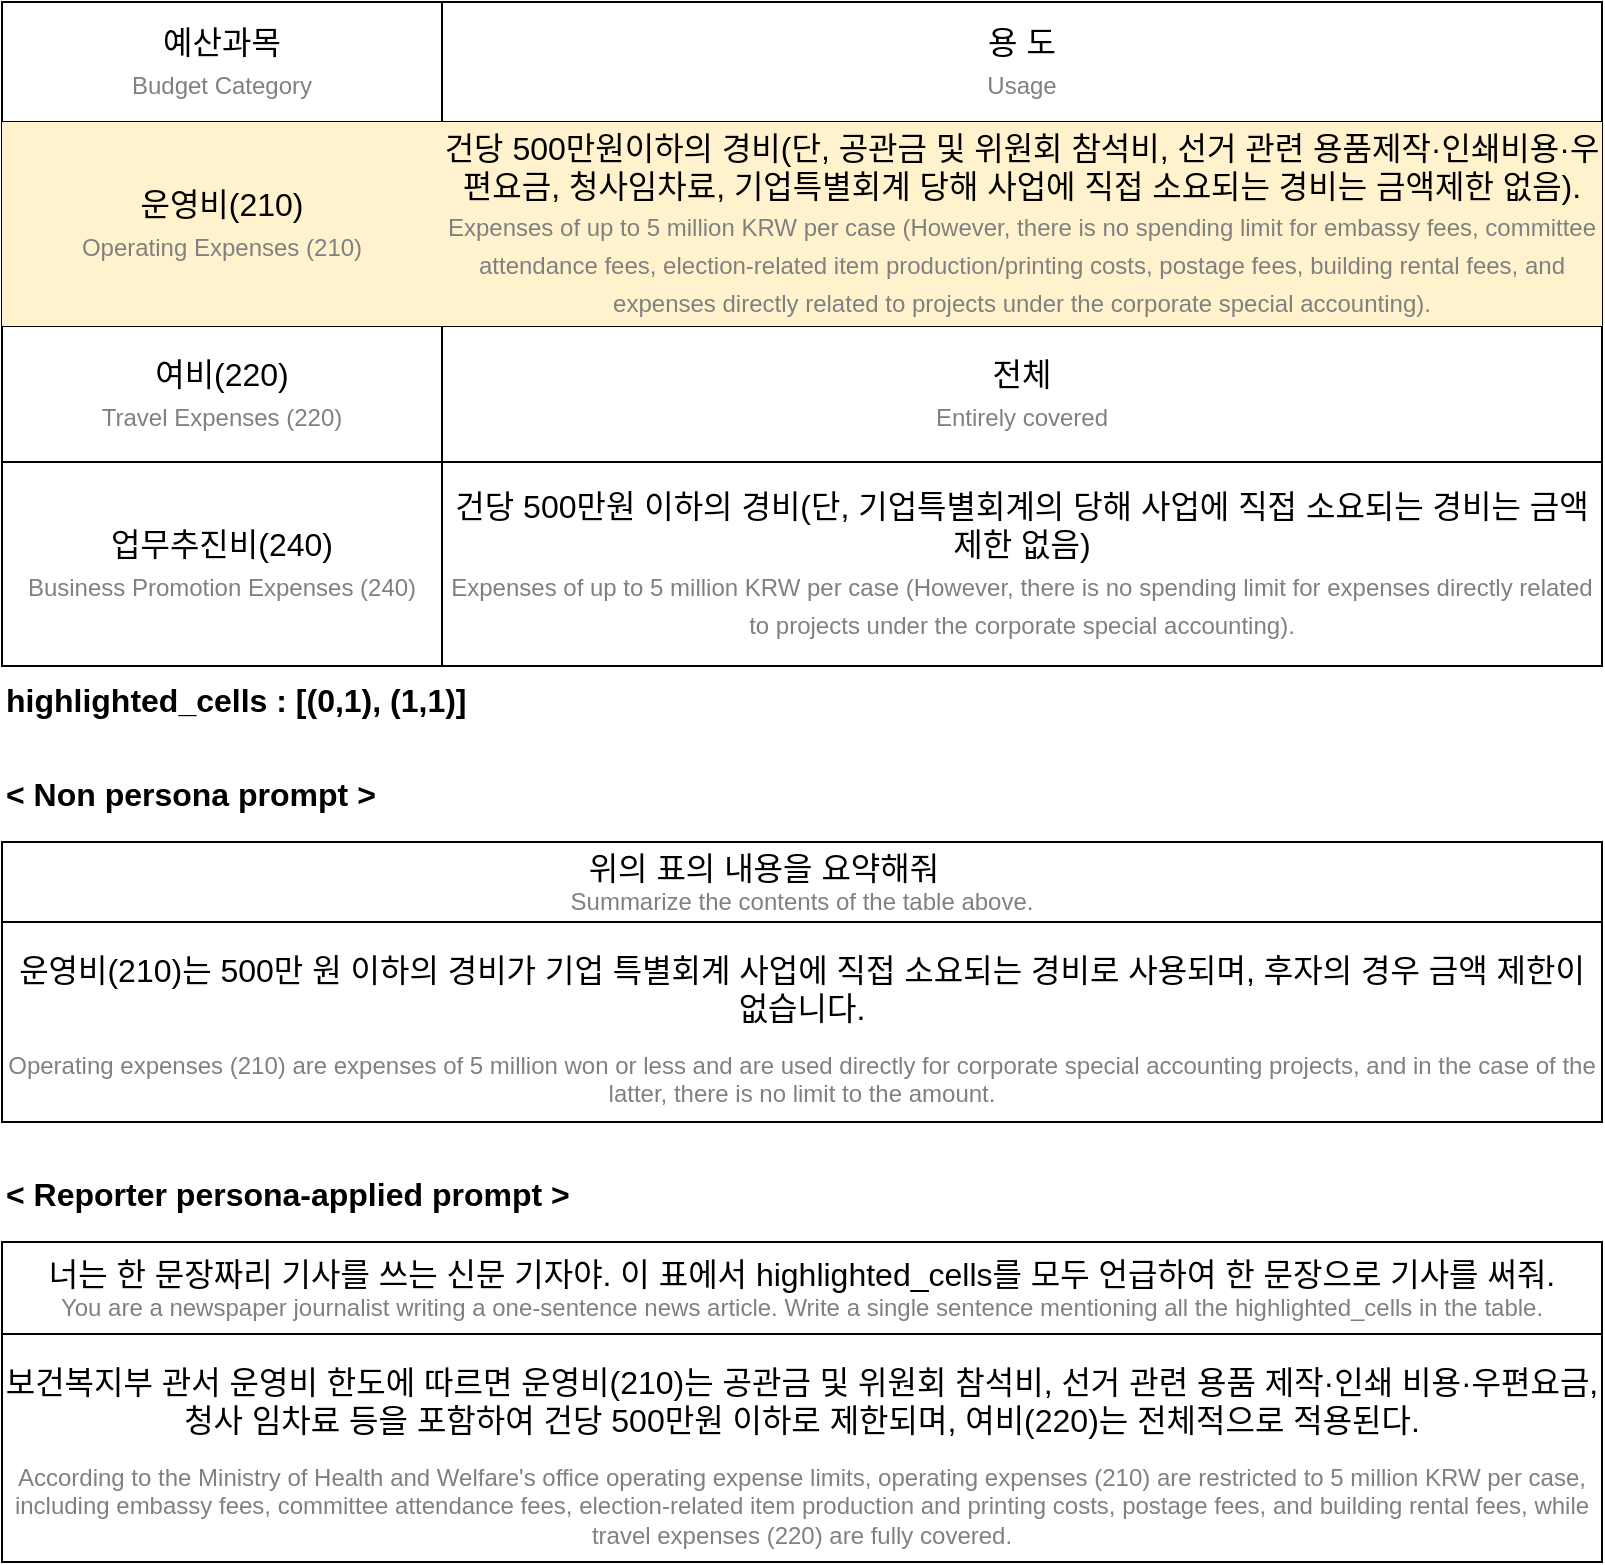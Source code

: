 <mxfile version="26.0.14">
  <diagram id="45D8O3KuXixtNbWzVwn4" name="Page-2">
    <mxGraphModel dx="777" dy="620" grid="1" gridSize="10" guides="1" tooltips="1" connect="1" arrows="1" fold="1" page="1" pageScale="1" pageWidth="850" pageHeight="1100" math="0" shadow="0">
      <root>
        <mxCell id="0" />
        <mxCell id="1" parent="0" />
        <mxCell id="E22jyQExJnd90E-P1zvn-27" value="" style="shape=table;startSize=0;container=1;collapsible=0;childLayout=tableLayout;" parent="1" vertex="1">
          <mxGeometry x="10" y="30" width="800" height="332.0" as="geometry" />
        </mxCell>
        <mxCell id="E22jyQExJnd90E-P1zvn-28" value="" style="shape=tableRow;horizontal=0;startSize=0;swimlaneHead=0;swimlaneBody=0;strokeColor=inherit;top=0;left=0;bottom=0;right=0;collapsible=0;dropTarget=0;fillColor=none;points=[[0,0.5],[1,0.5]];portConstraint=eastwest;" parent="E22jyQExJnd90E-P1zvn-27" vertex="1">
          <mxGeometry width="800" height="60" as="geometry" />
        </mxCell>
        <mxCell id="E22jyQExJnd90E-P1zvn-29" value="예산과목&lt;div&gt;&lt;font style=&quot;font-size: 12px; color: rgb(128, 128, 128);&quot;&gt;Budget Category&lt;/font&gt;&lt;br&gt;&lt;/div&gt;" style="shape=partialRectangle;html=1;whiteSpace=wrap;connectable=0;strokeColor=inherit;overflow=hidden;fillColor=none;top=0;left=0;bottom=0;right=0;pointerEvents=1;fontSize=16;" parent="E22jyQExJnd90E-P1zvn-28" vertex="1">
          <mxGeometry width="220" height="60" as="geometry">
            <mxRectangle width="220" height="60" as="alternateBounds" />
          </mxGeometry>
        </mxCell>
        <mxCell id="E22jyQExJnd90E-P1zvn-30" value="용 도&lt;div&gt;&lt;font style=&quot;font-size: 12px; color: rgb(128, 128, 128);&quot;&gt;Usage&lt;/font&gt;&lt;/div&gt;" style="shape=partialRectangle;html=1;whiteSpace=wrap;connectable=0;strokeColor=inherit;overflow=hidden;fillColor=none;top=0;left=0;bottom=0;right=0;pointerEvents=1;fontSize=16;" parent="E22jyQExJnd90E-P1zvn-28" vertex="1">
          <mxGeometry x="220" width="580" height="60" as="geometry">
            <mxRectangle width="580" height="60" as="alternateBounds" />
          </mxGeometry>
        </mxCell>
        <mxCell id="E22jyQExJnd90E-P1zvn-31" value="" style="shape=tableRow;horizontal=0;startSize=0;swimlaneHead=0;swimlaneBody=0;strokeColor=inherit;top=0;left=0;bottom=0;right=0;collapsible=0;dropTarget=0;fillColor=none;points=[[0,0.5],[1,0.5]];portConstraint=eastwest;" parent="E22jyQExJnd90E-P1zvn-27" vertex="1">
          <mxGeometry y="60" width="800" height="102" as="geometry" />
        </mxCell>
        <mxCell id="E22jyQExJnd90E-P1zvn-32" value="운영비(210)&lt;div&gt;&lt;font style=&quot;font-size: 12px; color: rgb(128, 128, 128);&quot;&gt;Operating Expenses (210)&lt;/font&gt;&lt;br&gt;&lt;/div&gt;" style="shape=partialRectangle;html=1;whiteSpace=wrap;connectable=0;strokeColor=#d6b656;overflow=hidden;fillColor=#fff2cc;top=0;left=0;bottom=0;right=0;pointerEvents=1;fontSize=16;" parent="E22jyQExJnd90E-P1zvn-31" vertex="1">
          <mxGeometry width="220" height="102" as="geometry">
            <mxRectangle width="220" height="102" as="alternateBounds" />
          </mxGeometry>
        </mxCell>
        <mxCell id="E22jyQExJnd90E-P1zvn-33" value="건당 500만원이하의 경비(단, 공관금 및 위원회 참석비, 선거 관련 용품제작·인쇄비용·우편요금, 청사임차료, 기업특별회계 당해 사업에 직접 소요되는 경비는 금액제한 없음).&lt;div&gt;&lt;font style=&quot;color: rgb(128, 128, 128); font-size: 12px;&quot;&gt;Expenses of up to 5 million KRW per case (However, there is no spending limit for embassy fees, committee attendance fees, election-related item production/printing costs, postage fees, building rental fees, and expenses directly related to projects under the corporate special accounting).&lt;/font&gt;&lt;br&gt;&lt;/div&gt;" style="shape=partialRectangle;html=1;whiteSpace=wrap;connectable=0;strokeColor=#d6b656;overflow=hidden;fillColor=#fff2cc;top=0;left=0;bottom=0;right=0;pointerEvents=1;fontSize=16;" parent="E22jyQExJnd90E-P1zvn-31" vertex="1">
          <mxGeometry x="220" width="580" height="102" as="geometry">
            <mxRectangle width="580" height="102" as="alternateBounds" />
          </mxGeometry>
        </mxCell>
        <mxCell id="E22jyQExJnd90E-P1zvn-34" value="" style="shape=tableRow;horizontal=0;startSize=0;swimlaneHead=0;swimlaneBody=0;strokeColor=inherit;top=0;left=0;bottom=0;right=0;collapsible=0;dropTarget=0;fillColor=none;points=[[0,0.5],[1,0.5]];portConstraint=eastwest;" parent="E22jyQExJnd90E-P1zvn-27" vertex="1">
          <mxGeometry y="162" width="800" height="68" as="geometry" />
        </mxCell>
        <mxCell id="E22jyQExJnd90E-P1zvn-35" value="여비(220)&lt;div&gt;&lt;font style=&quot;font-size: 12px; color: rgb(128, 128, 128);&quot;&gt;Travel Expenses (220)&lt;/font&gt;&lt;br&gt;&lt;/div&gt;" style="shape=partialRectangle;html=1;whiteSpace=wrap;connectable=0;strokeColor=inherit;overflow=hidden;fillColor=none;top=0;left=0;bottom=0;right=0;pointerEvents=1;fontSize=16;" parent="E22jyQExJnd90E-P1zvn-34" vertex="1">
          <mxGeometry width="220" height="68" as="geometry">
            <mxRectangle width="220" height="68" as="alternateBounds" />
          </mxGeometry>
        </mxCell>
        <mxCell id="E22jyQExJnd90E-P1zvn-36" value="전체&lt;div&gt;&lt;font style=&quot;font-size: 12px; color: rgb(128, 128, 128);&quot;&gt;Entirely covered&lt;/font&gt;&lt;br&gt;&lt;/div&gt;" style="shape=partialRectangle;html=1;whiteSpace=wrap;connectable=0;strokeColor=inherit;overflow=hidden;fillColor=none;top=0;left=0;bottom=0;right=0;pointerEvents=1;fontSize=16;" parent="E22jyQExJnd90E-P1zvn-34" vertex="1">
          <mxGeometry x="220" width="580" height="68" as="geometry">
            <mxRectangle width="580" height="68" as="alternateBounds" />
          </mxGeometry>
        </mxCell>
        <mxCell id="E22jyQExJnd90E-P1zvn-37" value="" style="shape=tableRow;horizontal=0;startSize=0;swimlaneHead=0;swimlaneBody=0;strokeColor=inherit;top=0;left=0;bottom=0;right=0;collapsible=0;dropTarget=0;fillColor=none;points=[[0,0.5],[1,0.5]];portConstraint=eastwest;" parent="E22jyQExJnd90E-P1zvn-27" vertex="1">
          <mxGeometry y="230" width="800" height="102" as="geometry" />
        </mxCell>
        <mxCell id="E22jyQExJnd90E-P1zvn-38" value="업무추진비(240)&lt;div&gt;&lt;font style=&quot;font-size: 12px; color: rgb(128, 128, 128);&quot;&gt;Business Promotion Expenses (240)&lt;/font&gt;&lt;br&gt;&lt;/div&gt;" style="shape=partialRectangle;html=1;whiteSpace=wrap;connectable=0;strokeColor=inherit;overflow=hidden;fillColor=none;top=0;left=0;bottom=0;right=0;pointerEvents=1;fontSize=16;" parent="E22jyQExJnd90E-P1zvn-37" vertex="1">
          <mxGeometry width="220" height="102" as="geometry">
            <mxRectangle width="220" height="102" as="alternateBounds" />
          </mxGeometry>
        </mxCell>
        <mxCell id="E22jyQExJnd90E-P1zvn-39" value="건당 500만원 이하의 경비(단, 기업특별회계의 당해 사업에 직접 소요되는 경비는 금액제한 없음)&lt;div&gt;&lt;font style=&quot;color: rgb(128, 128, 128); font-size: 12px;&quot;&gt;Expenses of up to 5 million KRW per case (However, there is no spending limit for expenses directly related to projects under the corporate special accounting).&lt;/font&gt;&lt;br&gt;&lt;/div&gt;" style="shape=partialRectangle;html=1;whiteSpace=wrap;connectable=0;strokeColor=inherit;overflow=hidden;fillColor=none;top=0;left=0;bottom=0;right=0;pointerEvents=1;fontSize=16;" parent="E22jyQExJnd90E-P1zvn-37" vertex="1">
          <mxGeometry x="220" width="580" height="102" as="geometry">
            <mxRectangle width="580" height="102" as="alternateBounds" />
          </mxGeometry>
        </mxCell>
        <mxCell id="E22jyQExJnd90E-P1zvn-40" value="&lt;font style=&quot;font-size: 16px;&quot;&gt;&lt;b&gt;highlighted_cells : [(0,1), (1,1)]&lt;/b&gt;&lt;/font&gt;" style="text;whiteSpace=wrap;html=1;" parent="1" vertex="1">
          <mxGeometry x="10" y="363" width="250" height="40" as="geometry" />
        </mxCell>
        <mxCell id="E22jyQExJnd90E-P1zvn-53" value="" style="group" parent="1" vertex="1" connectable="0">
          <mxGeometry x="10" y="410" width="800" height="180" as="geometry" />
        </mxCell>
        <mxCell id="E22jyQExJnd90E-P1zvn-41" value="&lt;font style=&quot;font-size: 16px;&quot;&gt;&amp;lt; Non persona prompt &amp;gt;&lt;/font&gt;" style="text;whiteSpace=wrap;html=1;fontStyle=1" parent="E22jyQExJnd90E-P1zvn-53" vertex="1">
          <mxGeometry width="210" height="40" as="geometry" />
        </mxCell>
        <mxCell id="E22jyQExJnd90E-P1zvn-42" value="" style="shape=table;startSize=0;container=1;collapsible=0;childLayout=tableLayout;align=center;" parent="E22jyQExJnd90E-P1zvn-53" vertex="1">
          <mxGeometry y="40" width="800" height="140" as="geometry" />
        </mxCell>
        <mxCell id="E22jyQExJnd90E-P1zvn-43" value="" style="shape=tableRow;horizontal=0;startSize=0;swimlaneHead=0;swimlaneBody=0;strokeColor=inherit;top=0;left=0;bottom=0;right=0;collapsible=0;dropTarget=0;fillColor=none;points=[[0,0.5],[1,0.5]];portConstraint=eastwest;" parent="E22jyQExJnd90E-P1zvn-42" vertex="1">
          <mxGeometry width="800" height="40" as="geometry" />
        </mxCell>
        <mxCell id="E22jyQExJnd90E-P1zvn-44" value="&lt;font style=&quot;font-size: 16px;&quot;&gt;위의 표의 내용을 요약해줘&lt;span style=&quot;white-space: pre;&quot;&gt;&#x9;&lt;/span&gt;&lt;span style=&quot;white-space: pre;&quot;&gt;&#x9;&lt;/span&gt;&lt;/font&gt;&lt;div&gt;&lt;font style=&quot;color: rgb(128, 128, 128);&quot;&gt;Summarize the contents of the table above.&lt;/font&gt;&lt;br&gt;&lt;/div&gt;" style="shape=partialRectangle;html=1;whiteSpace=wrap;connectable=0;strokeColor=inherit;overflow=hidden;fillColor=none;top=0;left=0;bottom=0;right=0;pointerEvents=1;align=center;" parent="E22jyQExJnd90E-P1zvn-43" vertex="1">
          <mxGeometry width="800" height="40" as="geometry">
            <mxRectangle width="800" height="40" as="alternateBounds" />
          </mxGeometry>
        </mxCell>
        <mxCell id="E22jyQExJnd90E-P1zvn-45" value="" style="shape=tableRow;horizontal=0;startSize=0;swimlaneHead=0;swimlaneBody=0;strokeColor=inherit;top=0;left=0;bottom=0;right=0;collapsible=0;dropTarget=0;fillColor=none;points=[[0,0.5],[1,0.5]];portConstraint=eastwest;" parent="E22jyQExJnd90E-P1zvn-42" vertex="1">
          <mxGeometry y="40" width="800" height="100" as="geometry" />
        </mxCell>
        <mxCell id="E22jyQExJnd90E-P1zvn-46" value="&lt;p&gt;&lt;font style=&quot;font-size: 16px;&quot;&gt;운영비(210)는 500만 원 이하의 경비가 기업 특별회계 사업에 직접 소요되는 경비로 사용되며, 후자의 경우 금액 제한이 없습니다.&lt;/font&gt;&lt;/p&gt;&lt;p&gt;&lt;font style=&quot;&quot;&gt;&lt;font style=&quot;font-size: 12px; color: rgb(128, 128, 128);&quot;&gt;Operating expenses (210) are expenses of 5 million won or less and are used directly for corporate special accounting projects, and in the case of the latter, there is no limit to the amount.&lt;/font&gt;&lt;br&gt;&lt;/font&gt;&lt;/p&gt;" style="shape=partialRectangle;html=1;whiteSpace=wrap;connectable=0;strokeColor=inherit;overflow=hidden;fillColor=none;top=0;left=0;bottom=0;right=0;pointerEvents=1;align=center;" parent="E22jyQExJnd90E-P1zvn-45" vertex="1">
          <mxGeometry width="800" height="100" as="geometry">
            <mxRectangle width="800" height="100" as="alternateBounds" />
          </mxGeometry>
        </mxCell>
        <mxCell id="E22jyQExJnd90E-P1zvn-54" value="" style="group" parent="1" vertex="1" connectable="0">
          <mxGeometry x="10" y="610" width="800" height="200" as="geometry" />
        </mxCell>
        <mxCell id="E22jyQExJnd90E-P1zvn-55" value="&lt;font style=&quot;font-size: 16px;&quot;&gt;&amp;lt; Reporter persona-applied prompt &amp;gt;&lt;/font&gt;" style="text;whiteSpace=wrap;html=1;fontStyle=1" parent="E22jyQExJnd90E-P1zvn-54" vertex="1">
          <mxGeometry width="320" height="40" as="geometry" />
        </mxCell>
        <mxCell id="E22jyQExJnd90E-P1zvn-56" value="" style="shape=table;startSize=0;container=1;collapsible=0;childLayout=tableLayout;align=center;" parent="E22jyQExJnd90E-P1zvn-54" vertex="1">
          <mxGeometry y="40" width="800" height="160" as="geometry" />
        </mxCell>
        <mxCell id="E22jyQExJnd90E-P1zvn-57" value="" style="shape=tableRow;horizontal=0;startSize=0;swimlaneHead=0;swimlaneBody=0;strokeColor=inherit;top=0;left=0;bottom=0;right=0;collapsible=0;dropTarget=0;fillColor=none;points=[[0,0.5],[1,0.5]];portConstraint=eastwest;" parent="E22jyQExJnd90E-P1zvn-56" vertex="1">
          <mxGeometry width="800" height="46" as="geometry" />
        </mxCell>
        <mxCell id="E22jyQExJnd90E-P1zvn-58" value="&lt;div&gt;&lt;font style=&quot;font-size: 16px;&quot;&gt;너는 한 문장짜리 기사를 쓰는 신문 기자야. 이 표에서 highlighted_cells를 모두 언급하여 한 문장으로 기사를 써줘.&lt;/font&gt;&lt;br&gt;&lt;/div&gt;&lt;div&gt;&lt;font style=&quot;color: rgb(128, 128, 128);&quot;&gt;You are a newspaper journalist writing a one-sentence news article. Write a single sentence mentioning all the highlighted_cells in the table.&lt;/font&gt;&lt;br&gt;&lt;/div&gt;" style="shape=partialRectangle;html=1;whiteSpace=wrap;connectable=0;strokeColor=inherit;overflow=hidden;fillColor=none;top=0;left=0;bottom=0;right=0;pointerEvents=1;align=center;" parent="E22jyQExJnd90E-P1zvn-57" vertex="1">
          <mxGeometry width="800" height="46" as="geometry">
            <mxRectangle width="800" height="46" as="alternateBounds" />
          </mxGeometry>
        </mxCell>
        <mxCell id="E22jyQExJnd90E-P1zvn-59" value="" style="shape=tableRow;horizontal=0;startSize=0;swimlaneHead=0;swimlaneBody=0;strokeColor=inherit;top=0;left=0;bottom=0;right=0;collapsible=0;dropTarget=0;fillColor=none;points=[[0,0.5],[1,0.5]];portConstraint=eastwest;" parent="E22jyQExJnd90E-P1zvn-56" vertex="1">
          <mxGeometry y="46" width="800" height="114" as="geometry" />
        </mxCell>
        <mxCell id="E22jyQExJnd90E-P1zvn-60" value="&lt;p&gt;&lt;font style=&quot;font-size: 16px;&quot;&gt;보건복지부 관서 운영비 한도에 따르면 운영비(210)는 공관금 및 위원회 참석비, 선거 관련 용품 제작·인쇄 비용·우편요금, 청사 임차료 등을 포함하여 건당 500만원 이하로 제한되며, 여비(220)는 전체적으로 적용된다.&lt;/font&gt;&lt;br&gt;&lt;/p&gt;&lt;p&gt;&lt;font style=&quot;color: rgb(128, 128, 128);&quot;&gt;According to the Ministry of Health and Welfare&#39;s office operating expense limits, operating expenses (210) are restricted to 5 million KRW per case, including embassy fees, committee attendance fees, election-related item production and printing costs, postage fees, and building rental fees, while travel expenses (220) are fully covered.&lt;/font&gt;&lt;br&gt;&lt;/p&gt;" style="shape=partialRectangle;html=1;whiteSpace=wrap;connectable=0;strokeColor=inherit;overflow=hidden;fillColor=none;top=0;left=0;bottom=0;right=0;pointerEvents=1;align=center;" parent="E22jyQExJnd90E-P1zvn-59" vertex="1">
          <mxGeometry width="800" height="114" as="geometry">
            <mxRectangle width="800" height="114" as="alternateBounds" />
          </mxGeometry>
        </mxCell>
      </root>
    </mxGraphModel>
  </diagram>
</mxfile>
